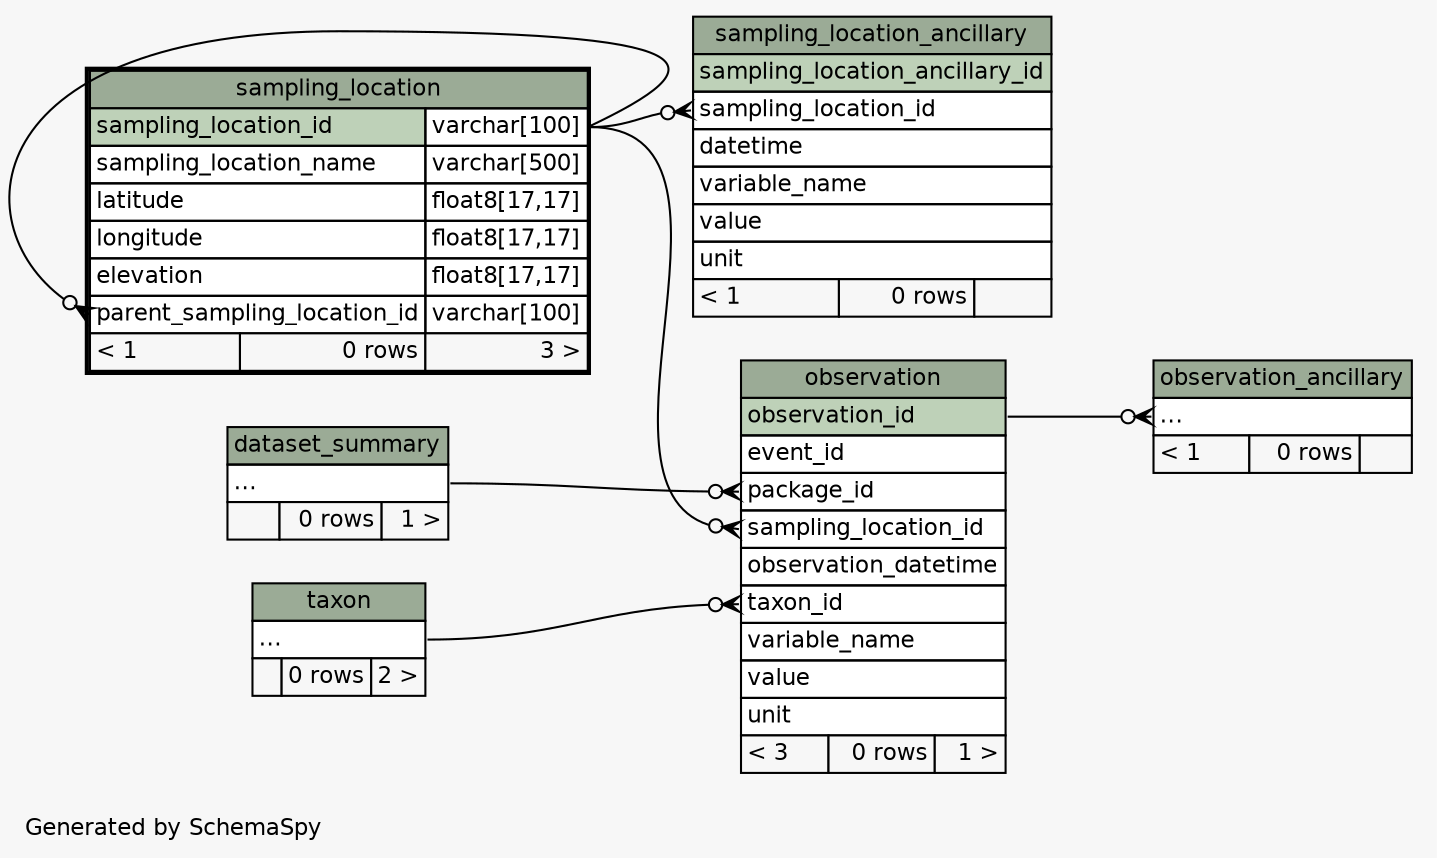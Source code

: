 // dot 2.38.0 on Mac OS X 10.11.6
// SchemaSpy rev 590
digraph "twoDegreesRelationshipsDiagram" {
  graph [
    rankdir="RL"
    bgcolor="#f7f7f7"
    label="\nGenerated by SchemaSpy"
    labeljust="l"
    nodesep="0.18"
    ranksep="0.46"
    fontname="Helvetica"
    fontsize="11"
  ];
  node [
    fontname="Helvetica"
    fontsize="11"
    shape="plaintext"
  ];
  edge [
    arrowsize="0.8"
  ];
  "observation":"package_id":w -> "dataset_summary":"elipses":e [arrowhead=none dir=back arrowtail=crowodot];
  "observation":"sampling_location_id":w -> "sampling_location":"sampling_location_id.type":e [arrowhead=none dir=back arrowtail=crowodot];
  "observation":"taxon_id":w -> "taxon":"elipses":e [arrowhead=none dir=back arrowtail=crowodot];
  "observation_ancillary":"elipses":w -> "observation":"observation_id":e [arrowhead=none dir=back arrowtail=crowodot];
  "sampling_location":"parent_sampling_location_id":w -> "sampling_location":"sampling_location_id.type":e [arrowhead=none dir=back arrowtail=crowodot];
  "sampling_location_ancillary":"sampling_location_id":w -> "sampling_location":"sampling_location_id.type":e [arrowhead=none dir=back arrowtail=crowodot];
  "dataset_summary" [
    label=<
    <TABLE BORDER="0" CELLBORDER="1" CELLSPACING="0" BGCOLOR="#ffffff">
      <TR><TD COLSPAN="3" BGCOLOR="#9bab96" ALIGN="CENTER">dataset_summary</TD></TR>
      <TR><TD PORT="elipses" COLSPAN="3" ALIGN="LEFT">...</TD></TR>
      <TR><TD ALIGN="LEFT" BGCOLOR="#f7f7f7">  </TD><TD ALIGN="RIGHT" BGCOLOR="#f7f7f7">0 rows</TD><TD ALIGN="RIGHT" BGCOLOR="#f7f7f7">1 &gt;</TD></TR>
    </TABLE>>
    URL="dataset_summary.html"
    tooltip="dataset_summary"
  ];
  "observation" [
    label=<
    <TABLE BORDER="0" CELLBORDER="1" CELLSPACING="0" BGCOLOR="#ffffff">
      <TR><TD COLSPAN="3" BGCOLOR="#9bab96" ALIGN="CENTER">observation</TD></TR>
      <TR><TD PORT="observation_id" COLSPAN="3" BGCOLOR="#bed1b8" ALIGN="LEFT">observation_id</TD></TR>
      <TR><TD PORT="event_id" COLSPAN="3" ALIGN="LEFT">event_id</TD></TR>
      <TR><TD PORT="package_id" COLSPAN="3" ALIGN="LEFT">package_id</TD></TR>
      <TR><TD PORT="sampling_location_id" COLSPAN="3" ALIGN="LEFT">sampling_location_id</TD></TR>
      <TR><TD PORT="observation_datetime" COLSPAN="3" ALIGN="LEFT">observation_datetime</TD></TR>
      <TR><TD PORT="taxon_id" COLSPAN="3" ALIGN="LEFT">taxon_id</TD></TR>
      <TR><TD PORT="variable_name" COLSPAN="3" ALIGN="LEFT">variable_name</TD></TR>
      <TR><TD PORT="value" COLSPAN="3" ALIGN="LEFT">value</TD></TR>
      <TR><TD PORT="unit" COLSPAN="3" ALIGN="LEFT">unit</TD></TR>
      <TR><TD ALIGN="LEFT" BGCOLOR="#f7f7f7">&lt; 3</TD><TD ALIGN="RIGHT" BGCOLOR="#f7f7f7">0 rows</TD><TD ALIGN="RIGHT" BGCOLOR="#f7f7f7">1 &gt;</TD></TR>
    </TABLE>>
    URL="observation.html"
    tooltip="observation"
  ];
  "observation_ancillary" [
    label=<
    <TABLE BORDER="0" CELLBORDER="1" CELLSPACING="0" BGCOLOR="#ffffff">
      <TR><TD COLSPAN="3" BGCOLOR="#9bab96" ALIGN="CENTER">observation_ancillary</TD></TR>
      <TR><TD PORT="elipses" COLSPAN="3" ALIGN="LEFT">...</TD></TR>
      <TR><TD ALIGN="LEFT" BGCOLOR="#f7f7f7">&lt; 1</TD><TD ALIGN="RIGHT" BGCOLOR="#f7f7f7">0 rows</TD><TD ALIGN="RIGHT" BGCOLOR="#f7f7f7">  </TD></TR>
    </TABLE>>
    URL="observation_ancillary.html"
    tooltip="observation_ancillary"
  ];
  "sampling_location" [
    label=<
    <TABLE BORDER="2" CELLBORDER="1" CELLSPACING="0" BGCOLOR="#ffffff">
      <TR><TD COLSPAN="3" BGCOLOR="#9bab96" ALIGN="CENTER">sampling_location</TD></TR>
      <TR><TD PORT="sampling_location_id" COLSPAN="2" BGCOLOR="#bed1b8" ALIGN="LEFT">sampling_location_id</TD><TD PORT="sampling_location_id.type" ALIGN="LEFT">varchar[100]</TD></TR>
      <TR><TD PORT="sampling_location_name" COLSPAN="2" ALIGN="LEFT">sampling_location_name</TD><TD PORT="sampling_location_name.type" ALIGN="LEFT">varchar[500]</TD></TR>
      <TR><TD PORT="latitude" COLSPAN="2" ALIGN="LEFT">latitude</TD><TD PORT="latitude.type" ALIGN="LEFT">float8[17,17]</TD></TR>
      <TR><TD PORT="longitude" COLSPAN="2" ALIGN="LEFT">longitude</TD><TD PORT="longitude.type" ALIGN="LEFT">float8[17,17]</TD></TR>
      <TR><TD PORT="elevation" COLSPAN="2" ALIGN="LEFT">elevation</TD><TD PORT="elevation.type" ALIGN="LEFT">float8[17,17]</TD></TR>
      <TR><TD PORT="parent_sampling_location_id" COLSPAN="2" ALIGN="LEFT">parent_sampling_location_id</TD><TD PORT="parent_sampling_location_id.type" ALIGN="LEFT">varchar[100]</TD></TR>
      <TR><TD ALIGN="LEFT" BGCOLOR="#f7f7f7">&lt; 1</TD><TD ALIGN="RIGHT" BGCOLOR="#f7f7f7">0 rows</TD><TD ALIGN="RIGHT" BGCOLOR="#f7f7f7">3 &gt;</TD></TR>
    </TABLE>>
    URL="sampling_location.html"
    tooltip="sampling_location"
  ];
  "sampling_location_ancillary" [
    label=<
    <TABLE BORDER="0" CELLBORDER="1" CELLSPACING="0" BGCOLOR="#ffffff">
      <TR><TD COLSPAN="3" BGCOLOR="#9bab96" ALIGN="CENTER">sampling_location_ancillary</TD></TR>
      <TR><TD PORT="sampling_location_ancillary_id" COLSPAN="3" BGCOLOR="#bed1b8" ALIGN="LEFT">sampling_location_ancillary_id</TD></TR>
      <TR><TD PORT="sampling_location_id" COLSPAN="3" ALIGN="LEFT">sampling_location_id</TD></TR>
      <TR><TD PORT="datetime" COLSPAN="3" ALIGN="LEFT">datetime</TD></TR>
      <TR><TD PORT="variable_name" COLSPAN="3" ALIGN="LEFT">variable_name</TD></TR>
      <TR><TD PORT="value" COLSPAN="3" ALIGN="LEFT">value</TD></TR>
      <TR><TD PORT="unit" COLSPAN="3" ALIGN="LEFT">unit</TD></TR>
      <TR><TD ALIGN="LEFT" BGCOLOR="#f7f7f7">&lt; 1</TD><TD ALIGN="RIGHT" BGCOLOR="#f7f7f7">0 rows</TD><TD ALIGN="RIGHT" BGCOLOR="#f7f7f7">  </TD></TR>
    </TABLE>>
    URL="sampling_location_ancillary.html"
    tooltip="sampling_location_ancillary"
  ];
  "taxon" [
    label=<
    <TABLE BORDER="0" CELLBORDER="1" CELLSPACING="0" BGCOLOR="#ffffff">
      <TR><TD COLSPAN="3" BGCOLOR="#9bab96" ALIGN="CENTER">taxon</TD></TR>
      <TR><TD PORT="elipses" COLSPAN="3" ALIGN="LEFT">...</TD></TR>
      <TR><TD ALIGN="LEFT" BGCOLOR="#f7f7f7">  </TD><TD ALIGN="RIGHT" BGCOLOR="#f7f7f7">0 rows</TD><TD ALIGN="RIGHT" BGCOLOR="#f7f7f7">2 &gt;</TD></TR>
    </TABLE>>
    URL="taxon.html"
    tooltip="taxon"
  ];
}
